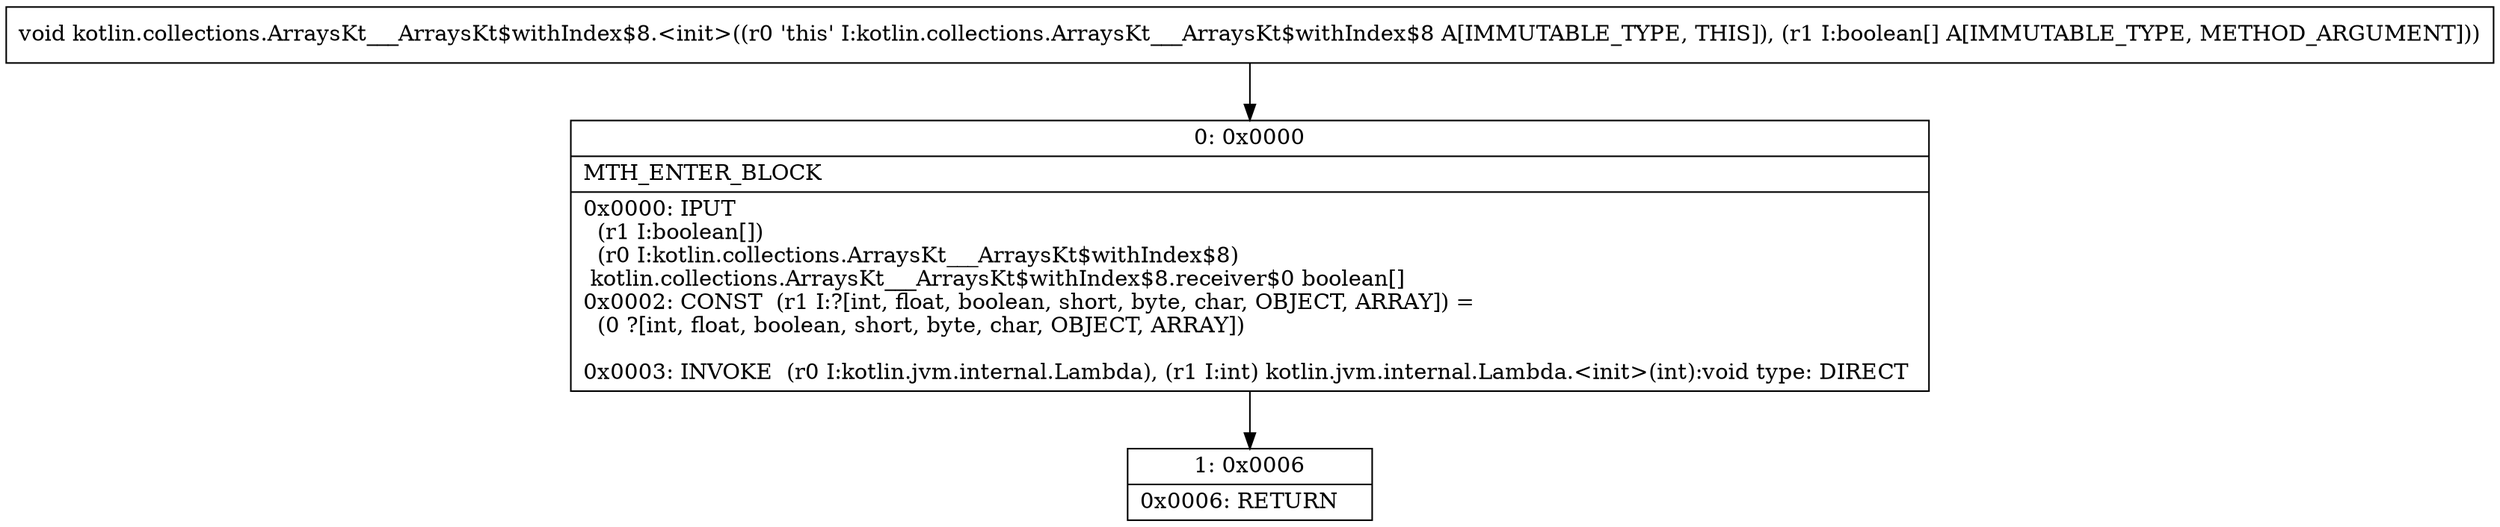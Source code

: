 digraph "CFG forkotlin.collections.ArraysKt___ArraysKt$withIndex$8.\<init\>([Z)V" {
Node_0 [shape=record,label="{0\:\ 0x0000|MTH_ENTER_BLOCK\l|0x0000: IPUT  \l  (r1 I:boolean[])\l  (r0 I:kotlin.collections.ArraysKt___ArraysKt$withIndex$8)\l kotlin.collections.ArraysKt___ArraysKt$withIndex$8.receiver$0 boolean[] \l0x0002: CONST  (r1 I:?[int, float, boolean, short, byte, char, OBJECT, ARRAY]) = \l  (0 ?[int, float, boolean, short, byte, char, OBJECT, ARRAY])\l \l0x0003: INVOKE  (r0 I:kotlin.jvm.internal.Lambda), (r1 I:int) kotlin.jvm.internal.Lambda.\<init\>(int):void type: DIRECT \l}"];
Node_1 [shape=record,label="{1\:\ 0x0006|0x0006: RETURN   \l}"];
MethodNode[shape=record,label="{void kotlin.collections.ArraysKt___ArraysKt$withIndex$8.\<init\>((r0 'this' I:kotlin.collections.ArraysKt___ArraysKt$withIndex$8 A[IMMUTABLE_TYPE, THIS]), (r1 I:boolean[] A[IMMUTABLE_TYPE, METHOD_ARGUMENT])) }"];
MethodNode -> Node_0;
Node_0 -> Node_1;
}

